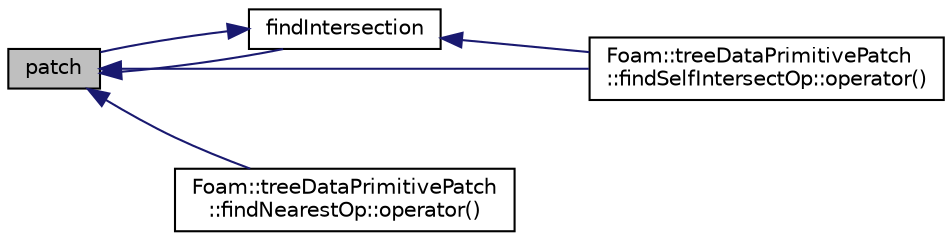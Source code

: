 digraph "patch"
{
  bgcolor="transparent";
  edge [fontname="Helvetica",fontsize="10",labelfontname="Helvetica",labelfontsize="10"];
  node [fontname="Helvetica",fontsize="10",shape=record];
  rankdir="LR";
  Node1 [label="patch",height=0.2,width=0.4,color="black", fillcolor="grey75", style="filled", fontcolor="black"];
  Node1 -> Node2 [dir="back",color="midnightblue",fontsize="10",style="solid",fontname="Helvetica"];
  Node2 [label="findIntersection",height=0.2,width=0.4,color="black",URL="$a02676.html#a3cafe824b5c7e74114578586cbbf421e",tooltip="Helper: find intersection of line with shapes. "];
  Node2 -> Node3 [dir="back",color="midnightblue",fontsize="10",style="solid",fontname="Helvetica"];
  Node3 [label="Foam::treeDataPrimitivePatch\l::findSelfIntersectOp::operator()",height=0.2,width=0.4,color="black",URL="$a00811.html#a43d47b209c41bbb1717f33bc766cd2c0",tooltip="Calculate intersection of face with edge of patch. Excludes. "];
  Node2 -> Node1 [dir="back",color="midnightblue",fontsize="10",style="solid",fontname="Helvetica"];
  Node1 -> Node4 [dir="back",color="midnightblue",fontsize="10",style="solid",fontname="Helvetica"];
  Node4 [label="Foam::treeDataPrimitivePatch\l::findNearestOp::operator()",height=0.2,width=0.4,color="black",URL="$a00810.html#a729f81361ac2cf97bbda7e0282e7e8cb"];
  Node1 -> Node3 [dir="back",color="midnightblue",fontsize="10",style="solid",fontname="Helvetica"];
}
